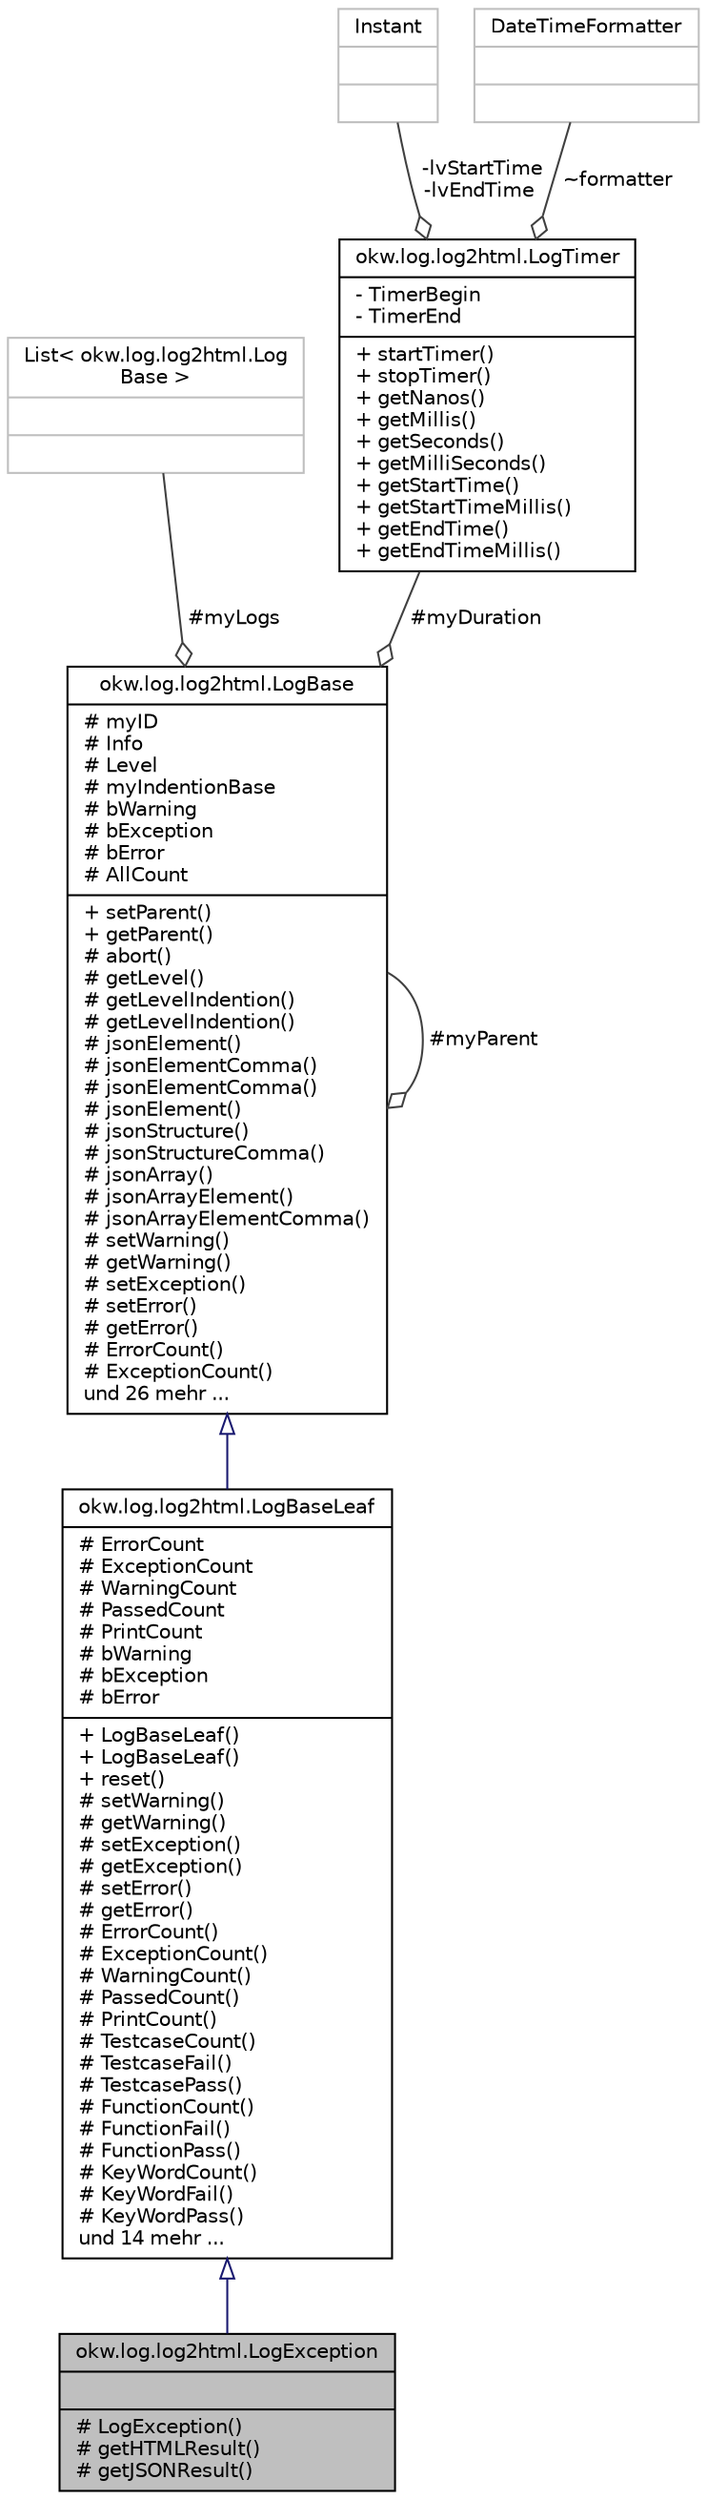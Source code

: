 digraph "okw.log.log2html.LogException"
{
 // INTERACTIVE_SVG=YES
 // LATEX_PDF_SIZE
  edge [fontname="Helvetica",fontsize="10",labelfontname="Helvetica",labelfontsize="10"];
  node [fontname="Helvetica",fontsize="10",shape=record];
  Node1 [label="{okw.log.log2html.LogException\n||# LogException()\l# getHTMLResult()\l# getJSONResult()\l}",height=0.2,width=0.4,color="black", fillcolor="grey75", style="filled", fontcolor="black",tooltip=" "];
  Node2 -> Node1 [dir="back",color="midnightblue",fontsize="10",style="solid",arrowtail="onormal",fontname="Helvetica"];
  Node2 [label="{okw.log.log2html.LogBaseLeaf\n|# ErrorCount\l# ExceptionCount\l# WarningCount\l# PassedCount\l# PrintCount\l# bWarning\l# bException\l# bError\l|+ LogBaseLeaf()\l+ LogBaseLeaf()\l+ reset()\l# setWarning()\l# getWarning()\l# setException()\l# getException()\l# setError()\l# getError()\l# ErrorCount()\l# ExceptionCount()\l# WarningCount()\l# PassedCount()\l# PrintCount()\l# TestcaseCount()\l# TestcaseFail()\l# TestcasePass()\l# FunctionCount()\l# FunctionFail()\l# FunctionPass()\l# KeyWordCount()\l# KeyWordFail()\l# KeyWordPass()\lund 14 mehr ...\l}",height=0.2,width=0.4,color="black", fillcolor="white", style="filled",URL="$classokw_1_1log_1_1log2html_1_1_log_base_leaf.html",tooltip=" "];
  Node3 -> Node2 [dir="back",color="midnightblue",fontsize="10",style="solid",arrowtail="onormal",fontname="Helvetica"];
  Node3 [label="{okw.log.log2html.LogBase\n|# myID\l# Info\l# Level\l# myIndentionBase\l# bWarning\l# bException\l# bError\l# AllCount\l|+ setParent()\l+ getParent()\l# abort()\l# getLevel()\l# getLevelIndention()\l# getLevelIndention()\l# jsonElement()\l# jsonElementComma()\l# jsonElementComma()\l# jsonElement()\l# jsonStructure()\l# jsonStructureComma()\l# jsonArray()\l# jsonArrayElement()\l# jsonArrayElementComma()\l# setWarning()\l# getWarning()\l# setException()\l# setError()\l# getError()\l# ErrorCount()\l# ExceptionCount()\lund 26 mehr ...\l}",height=0.2,width=0.4,color="black", fillcolor="white", style="filled",URL="$classokw_1_1log_1_1log2html_1_1_log_base.html",tooltip=" "];
  Node3 -> Node3 [color="grey25",fontsize="10",style="solid",label=" #myParent" ,arrowhead="odiamond",fontname="Helvetica"];
  Node4 -> Node3 [color="grey25",fontsize="10",style="solid",label=" #myLogs" ,arrowhead="odiamond",fontname="Helvetica"];
  Node4 [label="{List\< okw.log.log2html.Log\lBase \>\n||}",height=0.2,width=0.4,color="grey75", fillcolor="white", style="filled",tooltip=" "];
  Node5 -> Node3 [color="grey25",fontsize="10",style="solid",label=" #myDuration" ,arrowhead="odiamond",fontname="Helvetica"];
  Node5 [label="{okw.log.log2html.LogTimer\n|- TimerBegin\l- TimerEnd\l|+ startTimer()\l+ stopTimer()\l+ getNanos()\l+ getMillis()\l+ getSeconds()\l+ getMilliSeconds()\l+ getStartTime()\l+ getStartTimeMillis()\l+ getEndTime()\l+ getEndTimeMillis()\l}",height=0.2,width=0.4,color="black", fillcolor="white", style="filled",URL="$classokw_1_1log_1_1log2html_1_1_log_timer.html",tooltip=" "];
  Node6 -> Node5 [color="grey25",fontsize="10",style="solid",label=" -lvStartTime\n-lvEndTime" ,arrowhead="odiamond",fontname="Helvetica"];
  Node6 [label="{Instant\n||}",height=0.2,width=0.4,color="grey75", fillcolor="white", style="filled",tooltip=" "];
  Node7 -> Node5 [color="grey25",fontsize="10",style="solid",label=" ~formatter" ,arrowhead="odiamond",fontname="Helvetica"];
  Node7 [label="{DateTimeFormatter\n||}",height=0.2,width=0.4,color="grey75", fillcolor="white", style="filled",tooltip=" "];
}
